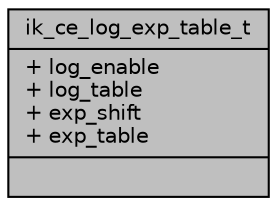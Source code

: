 digraph "ik_ce_log_exp_table_t"
{
 // INTERACTIVE_SVG=YES
 // LATEX_PDF_SIZE
  bgcolor="transparent";
  edge [fontname="Helvetica",fontsize="10",labelfontname="Helvetica",labelfontsize="10"];
  node [fontname="Helvetica",fontsize="10",shape=record];
  Node1 [label="{ik_ce_log_exp_table_t\n|+ log_enable\l+ log_table\l+ exp_shift\l+ exp_table\l|}",height=0.2,width=0.4,color="black", fillcolor="grey75", style="filled", fontcolor="black",tooltip=" "];
}
